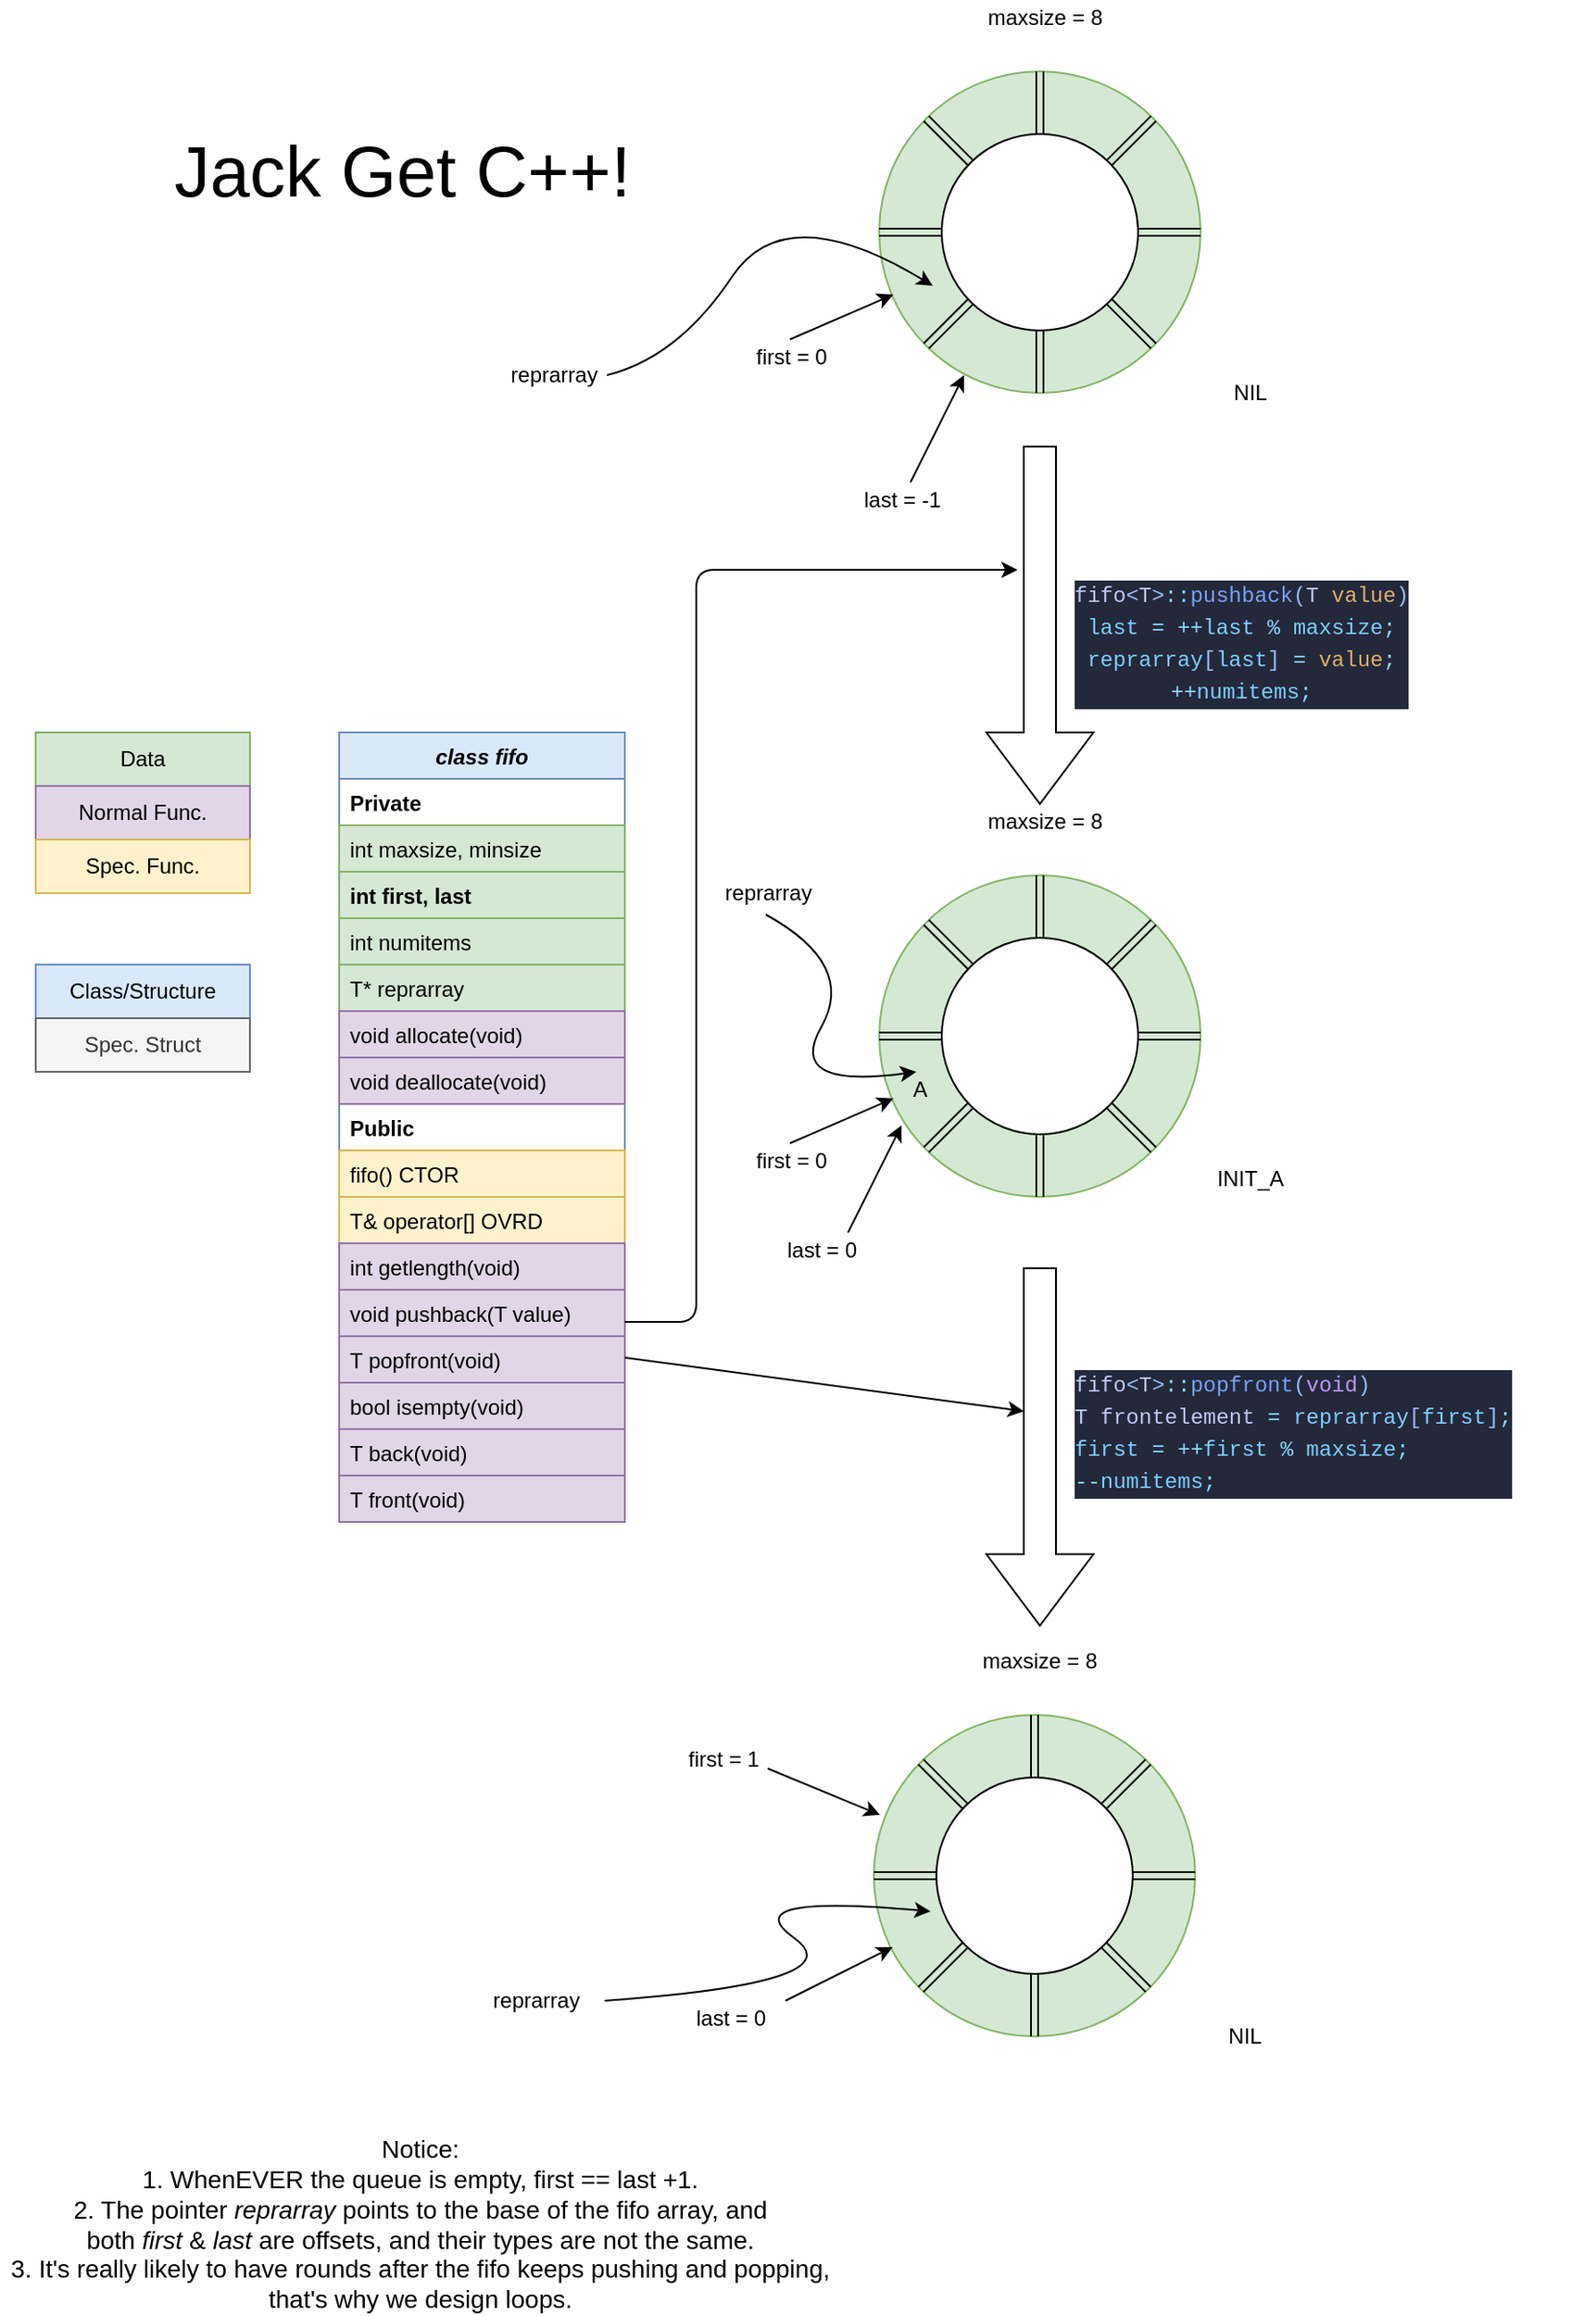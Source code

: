 <mxfile version="14.1.8" type="device"><diagram id="C5RBs43oDa-KdzZeNtuy" name="Page-1"><mxGraphModel dx="3784" dy="4069" grid="1" gridSize="10" guides="1" tooltips="1" connect="1" arrows="1" fold="1" page="1" pageScale="1" pageWidth="827" pageHeight="1169" math="0" shadow="0"><root><mxCell id="WIyWlLk6GJQsqaUBKTNV-0"/><mxCell id="WIyWlLk6GJQsqaUBKTNV-1" parent="WIyWlLk6GJQsqaUBKTNV-0"/><mxCell id="zkfFHV4jXpPFQw0GAbJ--0" value="class fifo" style="swimlane;fontStyle=3;align=center;verticalAlign=top;childLayout=stackLayout;horizontal=1;startSize=26;horizontalStack=0;resizeParent=1;resizeLast=0;collapsible=1;marginBottom=0;rounded=0;shadow=0;strokeWidth=1;fillColor=#dae8fc;strokeColor=#6c8ebf;" parent="WIyWlLk6GJQsqaUBKTNV-1" vertex="1"><mxGeometry x="560" y="-240" width="160" height="442" as="geometry"><mxRectangle x="230" y="140" width="160" height="26" as="alternateBounds"/></mxGeometry></mxCell><mxCell id="rULciHtAmf2t3PR1jTg--1" value="Private" style="text;align=left;verticalAlign=top;spacingLeft=4;spacingRight=4;overflow=hidden;rotatable=0;points=[[0,0.5],[1,0.5]];portConstraint=eastwest;fontStyle=1" parent="zkfFHV4jXpPFQw0GAbJ--0" vertex="1"><mxGeometry y="26" width="160" height="26" as="geometry"/></mxCell><mxCell id="rULciHtAmf2t3PR1jTg--0" value="int maxsize, minsize" style="text;align=left;verticalAlign=top;spacingLeft=4;spacingRight=4;overflow=hidden;rotatable=0;points=[[0,0.5],[1,0.5]];portConstraint=eastwest;fillColor=#d5e8d4;strokeColor=#82b366;" parent="zkfFHV4jXpPFQw0GAbJ--0" vertex="1"><mxGeometry y="52" width="160" height="26" as="geometry"/></mxCell><mxCell id="75x7PeZrG6WY-tNHs3G4-0" value="int first, last" style="text;align=left;verticalAlign=top;spacingLeft=4;spacingRight=4;overflow=hidden;rotatable=0;points=[[0,0.5],[1,0.5]];portConstraint=eastwest;fillColor=#d5e8d4;strokeColor=#82b366;fontStyle=1" parent="zkfFHV4jXpPFQw0GAbJ--0" vertex="1"><mxGeometry y="78" width="160" height="26" as="geometry"/></mxCell><mxCell id="rULciHtAmf2t3PR1jTg--2" value="int numitems&#10;" style="text;align=left;verticalAlign=top;spacingLeft=4;spacingRight=4;overflow=hidden;rotatable=0;points=[[0,0.5],[1,0.5]];portConstraint=eastwest;fillColor=#d5e8d4;strokeColor=#82b366;" parent="zkfFHV4jXpPFQw0GAbJ--0" vertex="1"><mxGeometry y="104" width="160" height="26" as="geometry"/></mxCell><mxCell id="zkfFHV4jXpPFQw0GAbJ--1" value="T* reprarray" style="text;align=left;verticalAlign=top;spacingLeft=4;spacingRight=4;overflow=hidden;rotatable=0;points=[[0,0.5],[1,0.5]];portConstraint=eastwest;fillColor=#d5e8d4;strokeColor=#82b366;" parent="zkfFHV4jXpPFQw0GAbJ--0" vertex="1"><mxGeometry y="130" width="160" height="26" as="geometry"/></mxCell><mxCell id="zkfFHV4jXpPFQw0GAbJ--2" value="void allocate(void)" style="text;align=left;verticalAlign=top;spacingLeft=4;spacingRight=4;overflow=hidden;rotatable=0;points=[[0,0.5],[1,0.5]];portConstraint=eastwest;rounded=0;shadow=0;html=0;fontStyle=0;fillColor=#e1d5e7;strokeColor=#9673a6;" parent="zkfFHV4jXpPFQw0GAbJ--0" vertex="1"><mxGeometry y="156" width="160" height="26" as="geometry"/></mxCell><mxCell id="rULciHtAmf2t3PR1jTg--3" value="void deallocate(void)&#10;" style="text;align=left;verticalAlign=top;spacingLeft=4;spacingRight=4;overflow=hidden;rotatable=0;points=[[0,0.5],[1,0.5]];portConstraint=eastwest;rounded=0;shadow=0;html=0;fontStyle=0;fillColor=#e1d5e7;strokeColor=#9673a6;" parent="zkfFHV4jXpPFQw0GAbJ--0" vertex="1"><mxGeometry y="182" width="160" height="26" as="geometry"/></mxCell><mxCell id="rULciHtAmf2t3PR1jTg--4" value="Public" style="text;align=left;verticalAlign=top;spacingLeft=4;spacingRight=4;overflow=hidden;rotatable=0;points=[[0,0.5],[1,0.5]];portConstraint=eastwest;rounded=0;shadow=0;html=0;fontStyle=1" parent="zkfFHV4jXpPFQw0GAbJ--0" vertex="1"><mxGeometry y="208" width="160" height="26" as="geometry"/></mxCell><mxCell id="rULciHtAmf2t3PR1jTg--5" value="fifo() CTOR" style="text;align=left;verticalAlign=top;spacingLeft=4;spacingRight=4;overflow=hidden;rotatable=0;points=[[0,0.5],[1,0.5]];portConstraint=eastwest;rounded=0;shadow=0;html=0;fillColor=#fff2cc;strokeColor=#d6b656;" parent="zkfFHV4jXpPFQw0GAbJ--0" vertex="1"><mxGeometry y="234" width="160" height="26" as="geometry"/></mxCell><mxCell id="rULciHtAmf2t3PR1jTg--6" value="T&amp; operator[] OVRD" style="text;align=left;verticalAlign=top;spacingLeft=4;spacingRight=4;overflow=hidden;rotatable=0;points=[[0,0.5],[1,0.5]];portConstraint=eastwest;rounded=0;shadow=0;html=0;fillColor=#fff2cc;strokeColor=#d6b656;" parent="zkfFHV4jXpPFQw0GAbJ--0" vertex="1"><mxGeometry y="260" width="160" height="26" as="geometry"/></mxCell><mxCell id="rULciHtAmf2t3PR1jTg--7" value="int getlength(void)&#10;" style="text;align=left;verticalAlign=top;spacingLeft=4;spacingRight=4;overflow=hidden;rotatable=0;points=[[0,0.5],[1,0.5]];portConstraint=eastwest;rounded=0;shadow=0;html=0;fillColor=#e1d5e7;strokeColor=#9673a6;" parent="zkfFHV4jXpPFQw0GAbJ--0" vertex="1"><mxGeometry y="286" width="160" height="26" as="geometry"/></mxCell><mxCell id="rULciHtAmf2t3PR1jTg--11" value="void pushback(T value)" style="text;align=left;verticalAlign=top;spacingLeft=4;spacingRight=4;overflow=hidden;rotatable=0;points=[[0,0.5],[1,0.5]];portConstraint=eastwest;rounded=0;shadow=0;html=0;fillColor=#e1d5e7;strokeColor=#9673a6;" parent="zkfFHV4jXpPFQw0GAbJ--0" vertex="1"><mxGeometry y="312" width="160" height="26" as="geometry"/></mxCell><mxCell id="rULciHtAmf2t3PR1jTg--12" value="T popfront(void)" style="text;align=left;verticalAlign=top;spacingLeft=4;spacingRight=4;overflow=hidden;rotatable=0;points=[[0,0.5],[1,0.5]];portConstraint=eastwest;rounded=0;shadow=0;html=0;fillColor=#e1d5e7;strokeColor=#9673a6;" parent="zkfFHV4jXpPFQw0GAbJ--0" vertex="1"><mxGeometry y="338" width="160" height="26" as="geometry"/></mxCell><mxCell id="zkfFHV4jXpPFQw0GAbJ--3" value="bool isempty(void)" style="text;align=left;verticalAlign=top;spacingLeft=4;spacingRight=4;overflow=hidden;rotatable=0;points=[[0,0.5],[1,0.5]];portConstraint=eastwest;rounded=0;shadow=0;html=0;fillColor=#e1d5e7;strokeColor=#9673a6;" parent="zkfFHV4jXpPFQw0GAbJ--0" vertex="1"><mxGeometry y="364" width="160" height="26" as="geometry"/></mxCell><mxCell id="75x7PeZrG6WY-tNHs3G4-1" value="T back(void)" style="text;align=left;verticalAlign=top;spacingLeft=4;spacingRight=4;overflow=hidden;rotatable=0;points=[[0,0.5],[1,0.5]];portConstraint=eastwest;rounded=0;shadow=0;html=0;fillColor=#e1d5e7;strokeColor=#9673a6;" parent="zkfFHV4jXpPFQw0GAbJ--0" vertex="1"><mxGeometry y="390" width="160" height="26" as="geometry"/></mxCell><mxCell id="75x7PeZrG6WY-tNHs3G4-2" value="T front(void)" style="text;align=left;verticalAlign=top;spacingLeft=4;spacingRight=4;overflow=hidden;rotatable=0;points=[[0,0.5],[1,0.5]];portConstraint=eastwest;rounded=0;shadow=0;html=0;fillColor=#e1d5e7;strokeColor=#9673a6;" parent="zkfFHV4jXpPFQw0GAbJ--0" vertex="1"><mxGeometry y="416" width="160" height="26" as="geometry"/></mxCell><mxCell id="rULciHtAmf2t3PR1jTg--8" value="Data" style="rounded=0;whiteSpace=wrap;html=1;fillColor=#d5e8d4;strokeColor=#82b366;" parent="WIyWlLk6GJQsqaUBKTNV-1" vertex="1"><mxGeometry x="390" y="-240" width="120" height="30" as="geometry"/></mxCell><mxCell id="rULciHtAmf2t3PR1jTg--10" value="Normal Func." style="rounded=0;whiteSpace=wrap;html=1;fillColor=#e1d5e7;strokeColor=#9673a6;" parent="WIyWlLk6GJQsqaUBKTNV-1" vertex="1"><mxGeometry x="390" y="-210" width="120" height="30" as="geometry"/></mxCell><mxCell id="rULciHtAmf2t3PR1jTg--13" value="Spec. Func." style="rounded=0;whiteSpace=wrap;html=1;fillColor=#fff2cc;strokeColor=#d6b656;" parent="WIyWlLk6GJQsqaUBKTNV-1" vertex="1"><mxGeometry x="390" y="-180" width="120" height="30" as="geometry"/></mxCell><mxCell id="rULciHtAmf2t3PR1jTg--17" value="Class/Structure" style="rounded=0;whiteSpace=wrap;html=1;fillColor=#dae8fc;strokeColor=#6c8ebf;" parent="WIyWlLk6GJQsqaUBKTNV-1" vertex="1"><mxGeometry x="390" y="-110" width="120" height="30" as="geometry"/></mxCell><mxCell id="rULciHtAmf2t3PR1jTg--18" value="Spec. Struct" style="rounded=0;whiteSpace=wrap;html=1;fillColor=#f5f5f5;strokeColor=#666666;fontColor=#333333;" parent="WIyWlLk6GJQsqaUBKTNV-1" vertex="1"><mxGeometry x="390" y="-80" width="120" height="30" as="geometry"/></mxCell><mxCell id="rULciHtAmf2t3PR1jTg--77" value="&lt;font style=&quot;font-size: 40px&quot;&gt;Jack Get C++!&lt;/font&gt;" style="text;html=1;align=center;verticalAlign=middle;resizable=0;points=[];autosize=1;" parent="WIyWlLk6GJQsqaUBKTNV-1" vertex="1"><mxGeometry x="460" y="-570" width="270" height="30" as="geometry"/></mxCell><mxCell id="rULciHtAmf2t3PR1jTg--78" value="&lt;font style=&quot;font-size: 14px&quot;&gt;Notice:&lt;br&gt;1. WhenEVER the queue is empty, first == last +1.&lt;br&gt;2. The pointer &lt;i&gt;reprarray&lt;/i&gt;&amp;nbsp;points to the base of the fifo array, and&lt;br&gt;both &lt;i&gt;first &lt;/i&gt;&amp;amp;&lt;i&gt; last &lt;/i&gt;are offsets, and their types are not the same.&lt;br&gt;3. It's really likely to have rounds after the fifo keeps pushing and popping,&lt;br&gt;that's why we design loops.&lt;br&gt;&lt;/font&gt;" style="text;html=1;align=center;verticalAlign=middle;resizable=0;points=[];autosize=1;" parent="WIyWlLk6GJQsqaUBKTNV-1" vertex="1"><mxGeometry x="370" y="545" width="470" height="100" as="geometry"/></mxCell><mxCell id="75x7PeZrG6WY-tNHs3G4-30" style="edgeStyle=orthogonalEdgeStyle;rounded=0;orthogonalLoop=1;jettySize=auto;html=1;exitX=0.5;exitY=0;exitDx=0;exitDy=0;entryX=0.5;entryY=0;entryDx=0;entryDy=0;shape=link;" parent="WIyWlLk6GJQsqaUBKTNV-1" source="75x7PeZrG6WY-tNHs3G4-34" target="75x7PeZrG6WY-tNHs3G4-43" edge="1"><mxGeometry relative="1" as="geometry"/></mxCell><mxCell id="75x7PeZrG6WY-tNHs3G4-31" style="edgeStyle=orthogonalEdgeStyle;shape=link;rounded=0;orthogonalLoop=1;jettySize=auto;html=1;exitX=0.5;exitY=0;exitDx=0;exitDy=0;entryX=0.5;entryY=0;entryDx=0;entryDy=0;" parent="WIyWlLk6GJQsqaUBKTNV-1" source="75x7PeZrG6WY-tNHs3G4-34" target="75x7PeZrG6WY-tNHs3G4-43" edge="1"><mxGeometry relative="1" as="geometry"/></mxCell><mxCell id="75x7PeZrG6WY-tNHs3G4-32" style="edgeStyle=orthogonalEdgeStyle;shape=link;rounded=0;orthogonalLoop=1;jettySize=auto;html=1;exitX=0.5;exitY=0;exitDx=0;exitDy=0;entryX=0.5;entryY=0;entryDx=0;entryDy=0;" parent="WIyWlLk6GJQsqaUBKTNV-1" source="75x7PeZrG6WY-tNHs3G4-34" target="75x7PeZrG6WY-tNHs3G4-43" edge="1"><mxGeometry relative="1" as="geometry"/></mxCell><mxCell id="75x7PeZrG6WY-tNHs3G4-33" style="edgeStyle=none;shape=link;rounded=0;orthogonalLoop=1;jettySize=auto;html=1;exitX=0;exitY=0;exitDx=0;exitDy=0;entryX=0;entryY=0;entryDx=0;entryDy=0;" parent="WIyWlLk6GJQsqaUBKTNV-1" source="75x7PeZrG6WY-tNHs3G4-34" target="75x7PeZrG6WY-tNHs3G4-43" edge="1"><mxGeometry relative="1" as="geometry"/></mxCell><mxCell id="75x7PeZrG6WY-tNHs3G4-34" value="" style="ellipse;whiteSpace=wrap;html=1;aspect=fixed;fillColor=#d5e8d4;strokeColor=#82b366;" parent="WIyWlLk6GJQsqaUBKTNV-1" vertex="1"><mxGeometry x="862.5" y="-610" width="180" height="180" as="geometry"/></mxCell><mxCell id="75x7PeZrG6WY-tNHs3G4-35" style="edgeStyle=orthogonalEdgeStyle;shape=link;rounded=0;orthogonalLoop=1;jettySize=auto;html=1;exitX=1;exitY=0.5;exitDx=0;exitDy=0;entryX=1;entryY=0.5;entryDx=0;entryDy=0;" parent="WIyWlLk6GJQsqaUBKTNV-1" source="75x7PeZrG6WY-tNHs3G4-43" target="75x7PeZrG6WY-tNHs3G4-34" edge="1"><mxGeometry relative="1" as="geometry"/></mxCell><mxCell id="75x7PeZrG6WY-tNHs3G4-36" style="edgeStyle=orthogonalEdgeStyle;shape=link;rounded=0;orthogonalLoop=1;jettySize=auto;html=1;exitX=0.5;exitY=1;exitDx=0;exitDy=0;entryX=0.5;entryY=1;entryDx=0;entryDy=0;" parent="WIyWlLk6GJQsqaUBKTNV-1" source="75x7PeZrG6WY-tNHs3G4-43" target="75x7PeZrG6WY-tNHs3G4-34" edge="1"><mxGeometry relative="1" as="geometry"/></mxCell><mxCell id="75x7PeZrG6WY-tNHs3G4-37" style="edgeStyle=orthogonalEdgeStyle;shape=link;rounded=0;orthogonalLoop=1;jettySize=auto;html=1;exitX=0;exitY=0.5;exitDx=0;exitDy=0;entryX=0;entryY=0.5;entryDx=0;entryDy=0;" parent="WIyWlLk6GJQsqaUBKTNV-1" source="75x7PeZrG6WY-tNHs3G4-43" target="75x7PeZrG6WY-tNHs3G4-34" edge="1"><mxGeometry relative="1" as="geometry"/></mxCell><mxCell id="75x7PeZrG6WY-tNHs3G4-38" style="edgeStyle=orthogonalEdgeStyle;shape=link;rounded=0;orthogonalLoop=1;jettySize=auto;html=1;exitX=0.5;exitY=0;exitDx=0;exitDy=0;entryX=0.5;entryY=0;entryDx=0;entryDy=0;" parent="WIyWlLk6GJQsqaUBKTNV-1" source="75x7PeZrG6WY-tNHs3G4-43" target="75x7PeZrG6WY-tNHs3G4-34" edge="1"><mxGeometry relative="1" as="geometry"/></mxCell><mxCell id="75x7PeZrG6WY-tNHs3G4-39" style="shape=link;rounded=0;orthogonalLoop=1;jettySize=auto;html=1;exitX=1;exitY=0;exitDx=0;exitDy=0;entryX=1;entryY=0;entryDx=0;entryDy=0;" parent="WIyWlLk6GJQsqaUBKTNV-1" source="75x7PeZrG6WY-tNHs3G4-43" target="75x7PeZrG6WY-tNHs3G4-34" edge="1"><mxGeometry relative="1" as="geometry"/></mxCell><mxCell id="75x7PeZrG6WY-tNHs3G4-40" style="edgeStyle=none;shape=link;rounded=0;orthogonalLoop=1;jettySize=auto;html=1;exitX=0;exitY=1;exitDx=0;exitDy=0;entryX=0;entryY=1;entryDx=0;entryDy=0;" parent="WIyWlLk6GJQsqaUBKTNV-1" source="75x7PeZrG6WY-tNHs3G4-43" target="75x7PeZrG6WY-tNHs3G4-34" edge="1"><mxGeometry relative="1" as="geometry"/></mxCell><mxCell id="75x7PeZrG6WY-tNHs3G4-41" style="edgeStyle=none;shape=link;rounded=0;orthogonalLoop=1;jettySize=auto;html=1;exitX=1;exitY=1;exitDx=0;exitDy=0;entryX=1;entryY=1;entryDx=0;entryDy=0;" parent="WIyWlLk6GJQsqaUBKTNV-1" source="75x7PeZrG6WY-tNHs3G4-43" target="75x7PeZrG6WY-tNHs3G4-34" edge="1"><mxGeometry relative="1" as="geometry"/></mxCell><mxCell id="75x7PeZrG6WY-tNHs3G4-42" style="edgeStyle=none;shape=link;rounded=0;orthogonalLoop=1;jettySize=auto;html=1;exitX=0;exitY=0;exitDx=0;exitDy=0;entryX=0;entryY=0;entryDx=0;entryDy=0;" parent="WIyWlLk6GJQsqaUBKTNV-1" source="75x7PeZrG6WY-tNHs3G4-43" target="75x7PeZrG6WY-tNHs3G4-34" edge="1"><mxGeometry relative="1" as="geometry"/></mxCell><mxCell id="75x7PeZrG6WY-tNHs3G4-43" value="" style="ellipse;whiteSpace=wrap;html=1;aspect=fixed;" parent="WIyWlLk6GJQsqaUBKTNV-1" vertex="1"><mxGeometry x="897.5" y="-575" width="110" height="110" as="geometry"/></mxCell><mxCell id="75x7PeZrG6WY-tNHs3G4-44" value="first = 0" style="text;html=1;align=center;verticalAlign=middle;resizable=0;points=[];autosize=1;" parent="WIyWlLk6GJQsqaUBKTNV-1" vertex="1"><mxGeometry x="782.5" y="-460" width="60" height="20" as="geometry"/></mxCell><mxCell id="75x7PeZrG6WY-tNHs3G4-51" value="" style="endArrow=classic;html=1;entryX=0.044;entryY=0.694;entryDx=0;entryDy=0;entryPerimeter=0;" parent="WIyWlLk6GJQsqaUBKTNV-1" target="75x7PeZrG6WY-tNHs3G4-34" edge="1"><mxGeometry width="50" height="50" relative="1" as="geometry"><mxPoint x="812.5" y="-460" as="sourcePoint"/><mxPoint x="862.5" y="-510" as="targetPoint"/></mxGeometry></mxCell><mxCell id="75x7PeZrG6WY-tNHs3G4-52" value="NIL" style="text;html=1;align=center;verticalAlign=middle;resizable=0;points=[];autosize=1;" parent="WIyWlLk6GJQsqaUBKTNV-1" vertex="1"><mxGeometry x="1055" y="-440" width="30" height="20" as="geometry"/></mxCell><mxCell id="75x7PeZrG6WY-tNHs3G4-58" value="last = -1" style="text;html=1;align=center;verticalAlign=middle;resizable=0;points=[];autosize=1;" parent="WIyWlLk6GJQsqaUBKTNV-1" vertex="1"><mxGeometry x="845" y="-380" width="60" height="20" as="geometry"/></mxCell><mxCell id="75x7PeZrG6WY-tNHs3G4-59" value="" style="endArrow=classic;html=1;entryX=0.044;entryY=0.694;entryDx=0;entryDy=0;entryPerimeter=0;" parent="WIyWlLk6GJQsqaUBKTNV-1" edge="1"><mxGeometry width="50" height="50" relative="1" as="geometry"><mxPoint x="880" y="-380" as="sourcePoint"/><mxPoint x="910.0" y="-440.0" as="targetPoint"/></mxGeometry></mxCell><mxCell id="75x7PeZrG6WY-tNHs3G4-60" value="&lt;div style=&quot;color: rgb(169 , 177 , 214) ; background-color: rgb(36 , 40 , 59) ; font-family: &amp;#34;menlo&amp;#34; , &amp;#34;monaco&amp;#34; , &amp;#34;courier new&amp;#34; , monospace ; line-height: 18px&quot;&gt;&lt;div&gt;&lt;div style=&quot;font-family: &amp;#34;menlo&amp;#34; , &amp;#34;monaco&amp;#34; , &amp;#34;courier new&amp;#34; , monospace ; line-height: 18px&quot;&gt;&lt;span style=&quot;color: #c0caf5&quot;&gt;fifo&lt;/span&gt;&lt;span style=&quot;color: #9abdf5&quot;&gt;&amp;lt;&lt;/span&gt;&lt;span style=&quot;color: #c0caf5&quot;&gt;T&lt;/span&gt;&lt;span style=&quot;color: #9abdf5&quot;&gt;&amp;gt;&lt;/span&gt;&lt;span style=&quot;color: #89ddff&quot;&gt;::&lt;/span&gt;&lt;span style=&quot;color: #7aa2f7&quot;&gt;pushback&lt;/span&gt;&lt;span style=&quot;color: #9abdf5&quot;&gt;(&lt;/span&gt;&lt;span style=&quot;color: #c0caf5&quot;&gt;T&lt;/span&gt; &lt;span style=&quot;color: #e0af68&quot;&gt;value&lt;/span&gt;&lt;span style=&quot;color: #9abdf5&quot;&gt;)&lt;/span&gt;&lt;/div&gt;&lt;/div&gt;&lt;div&gt;&lt;span style=&quot;color: #7dcfff&quot;&gt;last&lt;/span&gt; &lt;span style=&quot;color: #89ddff&quot;&gt;=&lt;/span&gt; &lt;span style=&quot;color: #89ddff&quot;&gt;++&lt;/span&gt;&lt;span style=&quot;color: #7dcfff&quot;&gt;last&lt;/span&gt; &lt;span style=&quot;color: #89ddff&quot;&gt;%&lt;/span&gt; &lt;span style=&quot;color: #7dcfff&quot;&gt;maxsize&lt;/span&gt;&lt;span style=&quot;color: #89ddff&quot;&gt;;&lt;/span&gt;&lt;/div&gt;&lt;div&gt;    &lt;span style=&quot;color: #7dcfff&quot;&gt;reprarray&lt;/span&gt;&lt;span style=&quot;color: #9abdf5&quot;&gt;[&lt;/span&gt;&lt;span style=&quot;color: #7dcfff&quot;&gt;last&lt;/span&gt;&lt;span style=&quot;color: #9abdf5&quot;&gt;]&lt;/span&gt; &lt;span style=&quot;color: #89ddff&quot;&gt;=&lt;/span&gt; &lt;span style=&quot;color: #e0af68&quot;&gt;value&lt;/span&gt;&lt;span style=&quot;color: #89ddff&quot;&gt;;&lt;/span&gt;&lt;/div&gt;&lt;div&gt;    &lt;span style=&quot;color: #89ddff&quot;&gt;++&lt;/span&gt;&lt;span style=&quot;color: #7dcfff&quot;&gt;numitems&lt;/span&gt;&lt;span style=&quot;color: #89ddff&quot;&gt;;&lt;/span&gt;&lt;/div&gt;&lt;/div&gt;" style="text;html=1;align=center;verticalAlign=middle;resizable=0;points=[];autosize=1;" parent="WIyWlLk6GJQsqaUBKTNV-1" vertex="1"><mxGeometry x="965" y="-330" width="200" height="80" as="geometry"/></mxCell><mxCell id="75x7PeZrG6WY-tNHs3G4-63" value="maxsize = 8" style="text;html=1;align=center;verticalAlign=middle;resizable=0;points=[];autosize=1;" parent="WIyWlLk6GJQsqaUBKTNV-1" vertex="1"><mxGeometry x="915" y="-650" width="80" height="20" as="geometry"/></mxCell><mxCell id="75x7PeZrG6WY-tNHs3G4-64" style="edgeStyle=orthogonalEdgeStyle;rounded=0;orthogonalLoop=1;jettySize=auto;html=1;exitX=0.5;exitY=0;exitDx=0;exitDy=0;entryX=0.5;entryY=0;entryDx=0;entryDy=0;shape=link;" parent="WIyWlLk6GJQsqaUBKTNV-1" source="75x7PeZrG6WY-tNHs3G4-68" target="75x7PeZrG6WY-tNHs3G4-77" edge="1"><mxGeometry relative="1" as="geometry"/></mxCell><mxCell id="75x7PeZrG6WY-tNHs3G4-65" style="edgeStyle=orthogonalEdgeStyle;shape=link;rounded=0;orthogonalLoop=1;jettySize=auto;html=1;exitX=0.5;exitY=0;exitDx=0;exitDy=0;entryX=0.5;entryY=0;entryDx=0;entryDy=0;" parent="WIyWlLk6GJQsqaUBKTNV-1" source="75x7PeZrG6WY-tNHs3G4-68" target="75x7PeZrG6WY-tNHs3G4-77" edge="1"><mxGeometry relative="1" as="geometry"/></mxCell><mxCell id="75x7PeZrG6WY-tNHs3G4-66" style="edgeStyle=orthogonalEdgeStyle;shape=link;rounded=0;orthogonalLoop=1;jettySize=auto;html=1;exitX=0.5;exitY=0;exitDx=0;exitDy=0;entryX=0.5;entryY=0;entryDx=0;entryDy=0;" parent="WIyWlLk6GJQsqaUBKTNV-1" source="75x7PeZrG6WY-tNHs3G4-68" target="75x7PeZrG6WY-tNHs3G4-77" edge="1"><mxGeometry relative="1" as="geometry"/></mxCell><mxCell id="75x7PeZrG6WY-tNHs3G4-67" style="edgeStyle=none;shape=link;rounded=0;orthogonalLoop=1;jettySize=auto;html=1;exitX=0;exitY=0;exitDx=0;exitDy=0;entryX=0;entryY=0;entryDx=0;entryDy=0;" parent="WIyWlLk6GJQsqaUBKTNV-1" source="75x7PeZrG6WY-tNHs3G4-68" target="75x7PeZrG6WY-tNHs3G4-77" edge="1"><mxGeometry relative="1" as="geometry"/></mxCell><mxCell id="75x7PeZrG6WY-tNHs3G4-68" value="" style="ellipse;whiteSpace=wrap;html=1;aspect=fixed;fillColor=#d5e8d4;strokeColor=#82b366;" parent="WIyWlLk6GJQsqaUBKTNV-1" vertex="1"><mxGeometry x="862.5" y="-160" width="180" height="180" as="geometry"/></mxCell><mxCell id="75x7PeZrG6WY-tNHs3G4-69" style="edgeStyle=orthogonalEdgeStyle;shape=link;rounded=0;orthogonalLoop=1;jettySize=auto;html=1;exitX=1;exitY=0.5;exitDx=0;exitDy=0;entryX=1;entryY=0.5;entryDx=0;entryDy=0;" parent="WIyWlLk6GJQsqaUBKTNV-1" source="75x7PeZrG6WY-tNHs3G4-77" target="75x7PeZrG6WY-tNHs3G4-68" edge="1"><mxGeometry relative="1" as="geometry"/></mxCell><mxCell id="75x7PeZrG6WY-tNHs3G4-70" style="edgeStyle=orthogonalEdgeStyle;shape=link;rounded=0;orthogonalLoop=1;jettySize=auto;html=1;exitX=0.5;exitY=1;exitDx=0;exitDy=0;entryX=0.5;entryY=1;entryDx=0;entryDy=0;" parent="WIyWlLk6GJQsqaUBKTNV-1" source="75x7PeZrG6WY-tNHs3G4-77" target="75x7PeZrG6WY-tNHs3G4-68" edge="1"><mxGeometry relative="1" as="geometry"/></mxCell><mxCell id="75x7PeZrG6WY-tNHs3G4-71" style="edgeStyle=orthogonalEdgeStyle;shape=link;rounded=0;orthogonalLoop=1;jettySize=auto;html=1;exitX=0;exitY=0.5;exitDx=0;exitDy=0;entryX=0;entryY=0.5;entryDx=0;entryDy=0;" parent="WIyWlLk6GJQsqaUBKTNV-1" source="75x7PeZrG6WY-tNHs3G4-77" target="75x7PeZrG6WY-tNHs3G4-68" edge="1"><mxGeometry relative="1" as="geometry"/></mxCell><mxCell id="75x7PeZrG6WY-tNHs3G4-72" style="edgeStyle=orthogonalEdgeStyle;shape=link;rounded=0;orthogonalLoop=1;jettySize=auto;html=1;exitX=0.5;exitY=0;exitDx=0;exitDy=0;entryX=0.5;entryY=0;entryDx=0;entryDy=0;" parent="WIyWlLk6GJQsqaUBKTNV-1" source="75x7PeZrG6WY-tNHs3G4-77" target="75x7PeZrG6WY-tNHs3G4-68" edge="1"><mxGeometry relative="1" as="geometry"/></mxCell><mxCell id="75x7PeZrG6WY-tNHs3G4-73" style="shape=link;rounded=0;orthogonalLoop=1;jettySize=auto;html=1;exitX=1;exitY=0;exitDx=0;exitDy=0;entryX=1;entryY=0;entryDx=0;entryDy=0;" parent="WIyWlLk6GJQsqaUBKTNV-1" source="75x7PeZrG6WY-tNHs3G4-77" target="75x7PeZrG6WY-tNHs3G4-68" edge="1"><mxGeometry relative="1" as="geometry"/></mxCell><mxCell id="75x7PeZrG6WY-tNHs3G4-74" style="edgeStyle=none;shape=link;rounded=0;orthogonalLoop=1;jettySize=auto;html=1;exitX=0;exitY=1;exitDx=0;exitDy=0;entryX=0;entryY=1;entryDx=0;entryDy=0;" parent="WIyWlLk6GJQsqaUBKTNV-1" source="75x7PeZrG6WY-tNHs3G4-77" target="75x7PeZrG6WY-tNHs3G4-68" edge="1"><mxGeometry relative="1" as="geometry"/></mxCell><mxCell id="75x7PeZrG6WY-tNHs3G4-75" style="edgeStyle=none;shape=link;rounded=0;orthogonalLoop=1;jettySize=auto;html=1;exitX=1;exitY=1;exitDx=0;exitDy=0;entryX=1;entryY=1;entryDx=0;entryDy=0;" parent="WIyWlLk6GJQsqaUBKTNV-1" source="75x7PeZrG6WY-tNHs3G4-77" target="75x7PeZrG6WY-tNHs3G4-68" edge="1"><mxGeometry relative="1" as="geometry"/></mxCell><mxCell id="75x7PeZrG6WY-tNHs3G4-76" style="edgeStyle=none;shape=link;rounded=0;orthogonalLoop=1;jettySize=auto;html=1;exitX=0;exitY=0;exitDx=0;exitDy=0;entryX=0;entryY=0;entryDx=0;entryDy=0;" parent="WIyWlLk6GJQsqaUBKTNV-1" source="75x7PeZrG6WY-tNHs3G4-77" target="75x7PeZrG6WY-tNHs3G4-68" edge="1"><mxGeometry relative="1" as="geometry"/></mxCell><mxCell id="75x7PeZrG6WY-tNHs3G4-77" value="" style="ellipse;whiteSpace=wrap;html=1;aspect=fixed;" parent="WIyWlLk6GJQsqaUBKTNV-1" vertex="1"><mxGeometry x="897.5" y="-125" width="110" height="110" as="geometry"/></mxCell><mxCell id="75x7PeZrG6WY-tNHs3G4-78" value="first = 0" style="text;html=1;align=center;verticalAlign=middle;resizable=0;points=[];autosize=1;" parent="WIyWlLk6GJQsqaUBKTNV-1" vertex="1"><mxGeometry x="782.5" y="-10" width="60" height="20" as="geometry"/></mxCell><mxCell id="75x7PeZrG6WY-tNHs3G4-79" value="" style="endArrow=classic;html=1;entryX=0.044;entryY=0.694;entryDx=0;entryDy=0;entryPerimeter=0;" parent="WIyWlLk6GJQsqaUBKTNV-1" target="75x7PeZrG6WY-tNHs3G4-68" edge="1"><mxGeometry width="50" height="50" relative="1" as="geometry"><mxPoint x="812.5" y="-10" as="sourcePoint"/><mxPoint x="862.5" y="-60" as="targetPoint"/></mxGeometry></mxCell><mxCell id="75x7PeZrG6WY-tNHs3G4-82" value="" style="endArrow=classic;html=1;entryX=0.044;entryY=0.694;entryDx=0;entryDy=0;entryPerimeter=0;" parent="WIyWlLk6GJQsqaUBKTNV-1" edge="1"><mxGeometry width="50" height="50" relative="1" as="geometry"><mxPoint x="845" y="40" as="sourcePoint"/><mxPoint x="875" y="-20" as="targetPoint"/></mxGeometry></mxCell><mxCell id="75x7PeZrG6WY-tNHs3G4-83" value="maxsize = 8" style="text;html=1;align=center;verticalAlign=middle;resizable=0;points=[];autosize=1;" parent="WIyWlLk6GJQsqaUBKTNV-1" vertex="1"><mxGeometry x="915" y="-200" width="80" height="20" as="geometry"/></mxCell><mxCell id="75x7PeZrG6WY-tNHs3G4-84" value="" style="shape=singleArrow;direction=south;whiteSpace=wrap;html=1;shadow=0;sketch=0;fillColor=none;" parent="WIyWlLk6GJQsqaUBKTNV-1" vertex="1"><mxGeometry x="922.5" y="-400" width="60" height="200" as="geometry"/></mxCell><mxCell id="75x7PeZrG6WY-tNHs3G4-85" value="last = 0" style="text;html=1;align=center;verticalAlign=middle;resizable=0;points=[];autosize=1;" parent="WIyWlLk6GJQsqaUBKTNV-1" vertex="1"><mxGeometry x="805" y="40" width="50" height="20" as="geometry"/></mxCell><mxCell id="75x7PeZrG6WY-tNHs3G4-86" value="A" style="text;html=1;align=center;verticalAlign=middle;resizable=0;points=[];autosize=1;" parent="WIyWlLk6GJQsqaUBKTNV-1" vertex="1"><mxGeometry x="875" y="-50" width="20" height="20" as="geometry"/></mxCell><mxCell id="75x7PeZrG6WY-tNHs3G4-87" value="INIT_A" style="text;html=1;align=center;verticalAlign=middle;resizable=0;points=[];autosize=1;" parent="WIyWlLk6GJQsqaUBKTNV-1" vertex="1"><mxGeometry x="1045" width="50" height="20" as="geometry"/></mxCell><mxCell id="75x7PeZrG6WY-tNHs3G4-92" value="" style="endArrow=classic;html=1;entryX=0.345;entryY=0.708;entryDx=0;entryDy=0;entryPerimeter=0;edgeStyle=orthogonalEdgeStyle;" parent="WIyWlLk6GJQsqaUBKTNV-1" target="75x7PeZrG6WY-tNHs3G4-84" edge="1"><mxGeometry width="50" height="50" relative="1" as="geometry"><mxPoint x="720" y="90" as="sourcePoint"/><mxPoint x="770" y="40" as="targetPoint"/><Array as="points"><mxPoint x="760" y="90"/><mxPoint x="760" y="-331"/></Array></mxGeometry></mxCell><mxCell id="75x7PeZrG6WY-tNHs3G4-113" value="" style="shape=singleArrow;direction=south;whiteSpace=wrap;html=1;shadow=0;sketch=0;fillColor=none;" parent="WIyWlLk6GJQsqaUBKTNV-1" vertex="1"><mxGeometry x="922.5" y="60" width="60" height="200" as="geometry"/></mxCell><mxCell id="75x7PeZrG6WY-tNHs3G4-117" value="&lt;div style=&quot;color: rgb(169 , 177 , 214) ; background-color: rgb(36 , 40 , 59) ; font-family: &amp;#34;menlo&amp;#34; , &amp;#34;monaco&amp;#34; , &amp;#34;courier new&amp;#34; , monospace ; font-weight: normal ; font-size: 12px ; line-height: 18px&quot;&gt;&lt;div&gt;&lt;span style=&quot;color: #c0caf5&quot;&gt;fifo&lt;/span&gt;&lt;span style=&quot;color: #9abdf5&quot;&gt;&amp;lt;&lt;/span&gt;&lt;span style=&quot;color: #c0caf5&quot;&gt;T&lt;/span&gt;&lt;span style=&quot;color: #9abdf5&quot;&gt;&amp;gt;&lt;/span&gt;&lt;span style=&quot;color: #89ddff&quot;&gt;::&lt;/span&gt;&lt;span style=&quot;color: #7aa2f7&quot;&gt;popfront&lt;/span&gt;&lt;span style=&quot;color: #9abdf5&quot;&gt;(&lt;/span&gt;&lt;span style=&quot;color: #bb9af7&quot;&gt;void&lt;/span&gt;&lt;span style=&quot;color: #9abdf5&quot;&gt;)&lt;/span&gt;&lt;/div&gt;&lt;div&gt;&lt;div style=&quot;font-family: &amp;#34;menlo&amp;#34; , &amp;#34;monaco&amp;#34; , &amp;#34;courier new&amp;#34; , monospace ; line-height: 18px&quot;&gt;&lt;div&gt;&lt;span style=&quot;color: #c0caf5&quot;&gt;T&lt;/span&gt;&lt;span style=&quot;color: #9abdf5&quot;&gt; &lt;/span&gt;&lt;span style=&quot;color: #c0caf5&quot;&gt;frontelement&lt;/span&gt;&lt;span style=&quot;color: #9abdf5&quot;&gt; &lt;/span&gt;&lt;span style=&quot;color: #89ddff&quot;&gt;=&lt;/span&gt;&lt;span style=&quot;color: #9abdf5&quot;&gt; &lt;/span&gt;&lt;span style=&quot;color: #7dcfff&quot;&gt;reprarray&lt;/span&gt;&lt;span style=&quot;color: #9abdf5&quot;&gt;[&lt;/span&gt;&lt;span style=&quot;color: #7dcfff&quot;&gt;first&lt;/span&gt;&lt;span style=&quot;color: #9abdf5&quot;&gt;]&lt;/span&gt;&lt;span style=&quot;color: #89ddff&quot;&gt;;&lt;/span&gt;&lt;/div&gt;&lt;div&gt;&lt;span style=&quot;color: #9abdf5&quot;&gt;        &lt;/span&gt;&lt;span style=&quot;color: #7dcfff&quot;&gt;first&lt;/span&gt;&lt;span style=&quot;color: #9abdf5&quot;&gt; &lt;/span&gt;&lt;span style=&quot;color: #89ddff&quot;&gt;=&lt;/span&gt;&lt;span style=&quot;color: #9abdf5&quot;&gt; &lt;/span&gt;&lt;span style=&quot;color: #89ddff&quot;&gt;++&lt;/span&gt;&lt;span style=&quot;color: #7dcfff&quot;&gt;first&lt;/span&gt;&lt;span style=&quot;color: #9abdf5&quot;&gt; &lt;/span&gt;&lt;span style=&quot;color: #89ddff&quot;&gt;%&lt;/span&gt;&lt;span style=&quot;color: #9abdf5&quot;&gt; &lt;/span&gt;&lt;span style=&quot;color: #7dcfff&quot;&gt;maxsize&lt;/span&gt;&lt;span style=&quot;color: #89ddff&quot;&gt;;&lt;/span&gt;&lt;/div&gt;&lt;div&gt;&lt;span style=&quot;color: #9abdf5&quot;&gt;        &lt;/span&gt;&lt;span style=&quot;color: #89ddff&quot;&gt;--&lt;/span&gt;&lt;span style=&quot;color: #7dcfff&quot;&gt;numitems&lt;/span&gt;&lt;span style=&quot;color: #89ddff&quot;&gt;;&lt;/span&gt;&lt;/div&gt;&lt;/div&gt;&lt;/div&gt;&lt;/div&gt;" style="text;whiteSpace=wrap;html=1;" parent="WIyWlLk6GJQsqaUBKTNV-1" vertex="1"><mxGeometry x="970" y="110" width="293" height="30" as="geometry"/></mxCell><mxCell id="75x7PeZrG6WY-tNHs3G4-118" style="edgeStyle=orthogonalEdgeStyle;rounded=0;orthogonalLoop=1;jettySize=auto;html=1;exitX=0.5;exitY=0;exitDx=0;exitDy=0;entryX=0.5;entryY=0;entryDx=0;entryDy=0;shape=link;" parent="WIyWlLk6GJQsqaUBKTNV-1" source="75x7PeZrG6WY-tNHs3G4-122" target="75x7PeZrG6WY-tNHs3G4-131" edge="1"><mxGeometry relative="1" as="geometry"/></mxCell><mxCell id="75x7PeZrG6WY-tNHs3G4-119" style="edgeStyle=orthogonalEdgeStyle;shape=link;rounded=0;orthogonalLoop=1;jettySize=auto;html=1;exitX=0.5;exitY=0;exitDx=0;exitDy=0;entryX=0.5;entryY=0;entryDx=0;entryDy=0;" parent="WIyWlLk6GJQsqaUBKTNV-1" source="75x7PeZrG6WY-tNHs3G4-122" target="75x7PeZrG6WY-tNHs3G4-131" edge="1"><mxGeometry relative="1" as="geometry"/></mxCell><mxCell id="75x7PeZrG6WY-tNHs3G4-120" style="edgeStyle=orthogonalEdgeStyle;shape=link;rounded=0;orthogonalLoop=1;jettySize=auto;html=1;exitX=0.5;exitY=0;exitDx=0;exitDy=0;entryX=0.5;entryY=0;entryDx=0;entryDy=0;" parent="WIyWlLk6GJQsqaUBKTNV-1" source="75x7PeZrG6WY-tNHs3G4-122" target="75x7PeZrG6WY-tNHs3G4-131" edge="1"><mxGeometry relative="1" as="geometry"/></mxCell><mxCell id="75x7PeZrG6WY-tNHs3G4-121" style="edgeStyle=none;shape=link;rounded=0;orthogonalLoop=1;jettySize=auto;html=1;exitX=0;exitY=0;exitDx=0;exitDy=0;entryX=0;entryY=0;entryDx=0;entryDy=0;" parent="WIyWlLk6GJQsqaUBKTNV-1" source="75x7PeZrG6WY-tNHs3G4-122" target="75x7PeZrG6WY-tNHs3G4-131" edge="1"><mxGeometry relative="1" as="geometry"/></mxCell><mxCell id="75x7PeZrG6WY-tNHs3G4-122" value="" style="ellipse;whiteSpace=wrap;html=1;aspect=fixed;fillColor=#d5e8d4;strokeColor=#82b366;" parent="WIyWlLk6GJQsqaUBKTNV-1" vertex="1"><mxGeometry x="859.5" y="310" width="180" height="180" as="geometry"/></mxCell><mxCell id="75x7PeZrG6WY-tNHs3G4-123" style="edgeStyle=orthogonalEdgeStyle;shape=link;rounded=0;orthogonalLoop=1;jettySize=auto;html=1;exitX=1;exitY=0.5;exitDx=0;exitDy=0;entryX=1;entryY=0.5;entryDx=0;entryDy=0;" parent="WIyWlLk6GJQsqaUBKTNV-1" source="75x7PeZrG6WY-tNHs3G4-131" target="75x7PeZrG6WY-tNHs3G4-122" edge="1"><mxGeometry relative="1" as="geometry"/></mxCell><mxCell id="75x7PeZrG6WY-tNHs3G4-124" style="edgeStyle=orthogonalEdgeStyle;shape=link;rounded=0;orthogonalLoop=1;jettySize=auto;html=1;exitX=0.5;exitY=1;exitDx=0;exitDy=0;entryX=0.5;entryY=1;entryDx=0;entryDy=0;" parent="WIyWlLk6GJQsqaUBKTNV-1" source="75x7PeZrG6WY-tNHs3G4-131" target="75x7PeZrG6WY-tNHs3G4-122" edge="1"><mxGeometry relative="1" as="geometry"/></mxCell><mxCell id="75x7PeZrG6WY-tNHs3G4-125" style="edgeStyle=orthogonalEdgeStyle;shape=link;rounded=0;orthogonalLoop=1;jettySize=auto;html=1;exitX=0;exitY=0.5;exitDx=0;exitDy=0;entryX=0;entryY=0.5;entryDx=0;entryDy=0;" parent="WIyWlLk6GJQsqaUBKTNV-1" source="75x7PeZrG6WY-tNHs3G4-131" target="75x7PeZrG6WY-tNHs3G4-122" edge="1"><mxGeometry relative="1" as="geometry"/></mxCell><mxCell id="75x7PeZrG6WY-tNHs3G4-126" style="edgeStyle=orthogonalEdgeStyle;shape=link;rounded=0;orthogonalLoop=1;jettySize=auto;html=1;exitX=0.5;exitY=0;exitDx=0;exitDy=0;entryX=0.5;entryY=0;entryDx=0;entryDy=0;" parent="WIyWlLk6GJQsqaUBKTNV-1" source="75x7PeZrG6WY-tNHs3G4-131" target="75x7PeZrG6WY-tNHs3G4-122" edge="1"><mxGeometry relative="1" as="geometry"/></mxCell><mxCell id="75x7PeZrG6WY-tNHs3G4-127" style="shape=link;rounded=0;orthogonalLoop=1;jettySize=auto;html=1;exitX=1;exitY=0;exitDx=0;exitDy=0;entryX=1;entryY=0;entryDx=0;entryDy=0;" parent="WIyWlLk6GJQsqaUBKTNV-1" source="75x7PeZrG6WY-tNHs3G4-131" target="75x7PeZrG6WY-tNHs3G4-122" edge="1"><mxGeometry relative="1" as="geometry"/></mxCell><mxCell id="75x7PeZrG6WY-tNHs3G4-128" style="edgeStyle=none;shape=link;rounded=0;orthogonalLoop=1;jettySize=auto;html=1;exitX=0;exitY=1;exitDx=0;exitDy=0;entryX=0;entryY=1;entryDx=0;entryDy=0;" parent="WIyWlLk6GJQsqaUBKTNV-1" source="75x7PeZrG6WY-tNHs3G4-131" target="75x7PeZrG6WY-tNHs3G4-122" edge="1"><mxGeometry relative="1" as="geometry"/></mxCell><mxCell id="75x7PeZrG6WY-tNHs3G4-129" style="edgeStyle=none;shape=link;rounded=0;orthogonalLoop=1;jettySize=auto;html=1;exitX=1;exitY=1;exitDx=0;exitDy=0;entryX=1;entryY=1;entryDx=0;entryDy=0;" parent="WIyWlLk6GJQsqaUBKTNV-1" source="75x7PeZrG6WY-tNHs3G4-131" target="75x7PeZrG6WY-tNHs3G4-122" edge="1"><mxGeometry relative="1" as="geometry"/></mxCell><mxCell id="75x7PeZrG6WY-tNHs3G4-130" style="edgeStyle=none;shape=link;rounded=0;orthogonalLoop=1;jettySize=auto;html=1;exitX=0;exitY=0;exitDx=0;exitDy=0;entryX=0;entryY=0;entryDx=0;entryDy=0;" parent="WIyWlLk6GJQsqaUBKTNV-1" source="75x7PeZrG6WY-tNHs3G4-131" target="75x7PeZrG6WY-tNHs3G4-122" edge="1"><mxGeometry relative="1" as="geometry"/></mxCell><mxCell id="75x7PeZrG6WY-tNHs3G4-131" value="" style="ellipse;whiteSpace=wrap;html=1;aspect=fixed;" parent="WIyWlLk6GJQsqaUBKTNV-1" vertex="1"><mxGeometry x="894.5" y="345" width="110" height="110" as="geometry"/></mxCell><mxCell id="75x7PeZrG6WY-tNHs3G4-134" value="NIL" style="text;html=1;align=center;verticalAlign=middle;resizable=0;points=[];autosize=1;" parent="WIyWlLk6GJQsqaUBKTNV-1" vertex="1"><mxGeometry x="1052" y="480" width="30" height="20" as="geometry"/></mxCell><mxCell id="75x7PeZrG6WY-tNHs3G4-135" value="last = 0" style="text;html=1;align=center;verticalAlign=middle;resizable=0;points=[];autosize=1;" parent="WIyWlLk6GJQsqaUBKTNV-1" vertex="1"><mxGeometry x="754" y="470" width="50" height="20" as="geometry"/></mxCell><mxCell id="75x7PeZrG6WY-tNHs3G4-136" value="" style="endArrow=classic;html=1;entryX=0.044;entryY=0.694;entryDx=0;entryDy=0;entryPerimeter=0;" parent="WIyWlLk6GJQsqaUBKTNV-1" edge="1"><mxGeometry width="50" height="50" relative="1" as="geometry"><mxPoint x="810" y="470" as="sourcePoint"/><mxPoint x="870" y="440" as="targetPoint"/></mxGeometry></mxCell><mxCell id="75x7PeZrG6WY-tNHs3G4-137" value="maxsize = 8" style="text;html=1;align=center;verticalAlign=middle;resizable=0;points=[];autosize=1;" parent="WIyWlLk6GJQsqaUBKTNV-1" vertex="1"><mxGeometry x="912" y="270" width="80" height="20" as="geometry"/></mxCell><mxCell id="75x7PeZrG6WY-tNHs3G4-138" value="" style="endArrow=classic;html=1;entryX=0;entryY=0;entryDx=80;entryDy=39;entryPerimeter=0;" parent="WIyWlLk6GJQsqaUBKTNV-1" target="75x7PeZrG6WY-tNHs3G4-113" edge="1"><mxGeometry width="50" height="50" relative="1" as="geometry"><mxPoint x="720" y="110" as="sourcePoint"/><mxPoint x="770" y="60" as="targetPoint"/></mxGeometry></mxCell><mxCell id="Pwn5jTZUocsYbP5l8SD6-1" value="" style="endArrow=classic;html=1;entryX=0.019;entryY=0.311;entryDx=0;entryDy=0;entryPerimeter=0;" edge="1" parent="WIyWlLk6GJQsqaUBKTNV-1" target="75x7PeZrG6WY-tNHs3G4-122"><mxGeometry width="50" height="50" relative="1" as="geometry"><mxPoint x="800" y="340" as="sourcePoint"/><mxPoint x="872" y="360" as="targetPoint"/></mxGeometry></mxCell><mxCell id="Pwn5jTZUocsYbP5l8SD6-2" value="first = 1" style="text;html=1;align=center;verticalAlign=middle;resizable=0;points=[];autosize=1;" vertex="1" parent="WIyWlLk6GJQsqaUBKTNV-1"><mxGeometry x="745" y="325" width="60" height="20" as="geometry"/></mxCell><mxCell id="Pwn5jTZUocsYbP5l8SD6-6" value="" style="curved=1;endArrow=classic;html=1;" edge="1" parent="WIyWlLk6GJQsqaUBKTNV-1"><mxGeometry width="50" height="50" relative="1" as="geometry"><mxPoint x="710" y="-440" as="sourcePoint"/><mxPoint x="892.5" y="-490" as="targetPoint"/><Array as="points"><mxPoint x="750" y="-450"/><mxPoint x="810" y="-540"/></Array></mxGeometry></mxCell><mxCell id="Pwn5jTZUocsYbP5l8SD6-7" value="reprarray" style="text;html=1;align=center;verticalAlign=middle;resizable=0;points=[];autosize=1;" vertex="1" parent="WIyWlLk6GJQsqaUBKTNV-1"><mxGeometry x="650" y="-450" width="60" height="20" as="geometry"/></mxCell><mxCell id="Pwn5jTZUocsYbP5l8SD6-8" value="" style="curved=1;endArrow=classic;html=1;exitX=0.483;exitY=1.1;exitDx=0;exitDy=0;exitPerimeter=0;" edge="1" parent="WIyWlLk6GJQsqaUBKTNV-1" source="Pwn5jTZUocsYbP5l8SD6-9"><mxGeometry width="50" height="50" relative="1" as="geometry"><mxPoint x="969.5" y="10" as="sourcePoint"/><mxPoint x="883.25" y="-50" as="targetPoint"/><Array as="points"><mxPoint x="850" y="-110"/><mxPoint x="810" y="-40"/></Array></mxGeometry></mxCell><mxCell id="Pwn5jTZUocsYbP5l8SD6-9" value="reprarray" style="text;html=1;align=center;verticalAlign=middle;resizable=0;points=[];autosize=1;" vertex="1" parent="WIyWlLk6GJQsqaUBKTNV-1"><mxGeometry x="770" y="-160" width="60" height="20" as="geometry"/></mxCell><mxCell id="Pwn5jTZUocsYbP5l8SD6-10" value="" style="curved=1;endArrow=classic;html=1;" edge="1" parent="WIyWlLk6GJQsqaUBKTNV-1"><mxGeometry width="50" height="50" relative="1" as="geometry"><mxPoint x="708.75" y="470" as="sourcePoint"/><mxPoint x="891.25" y="420" as="targetPoint"/><Array as="points"><mxPoint x="850" y="460"/><mxPoint x="780" y="410"/></Array></mxGeometry></mxCell><mxCell id="Pwn5jTZUocsYbP5l8SD6-11" value="reprarray" style="text;html=1;align=center;verticalAlign=middle;resizable=0;points=[];autosize=1;" vertex="1" parent="WIyWlLk6GJQsqaUBKTNV-1"><mxGeometry x="640" y="460" width="60" height="20" as="geometry"/></mxCell></root></mxGraphModel></diagram></mxfile>